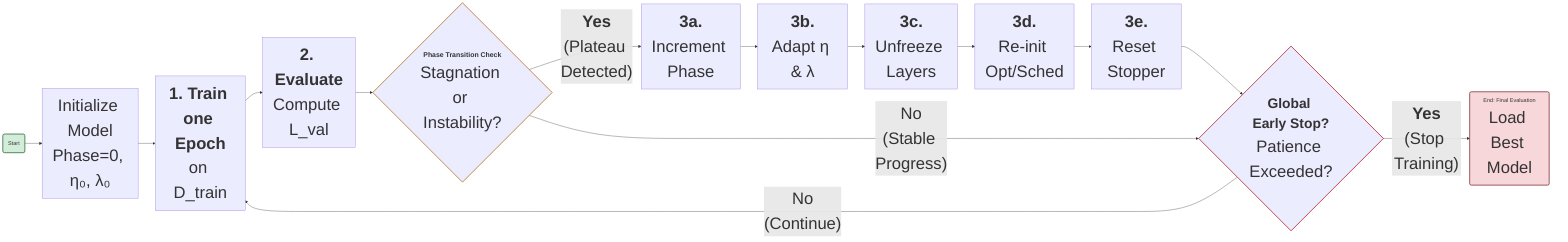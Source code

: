 graph LR
    %% Initialization
    A(Start) --> B["<font size='15'>Initialize Model<br/>Phase=0, η₀, λ₀</font>"];

    %% Main Training Loop Entry
    B --> D["<font size='15'><b>1. Train one Epoch</b><br/>on D_train</font>"];
    
    %% Training & Evaluation Steps
    D --> E["<font size='15'><b>2. Evaluate</b><br/>Compute L_val</font>"];
    E --> F{"<div style='font-size: 20px; font-weight:bold; color: #b55a00;'>Phase Transition Check</div><font size='15'>Stagnation or Instability?</font>"};

    %% Branch 1: Phase Transition Path
    F -- "<font size='15'><b>Yes</b><br/>(Plateau Detected)</font>" --> J["<font size='15'><b>3a.</b><br/>Increment Phase</font>"];
    J --> K["<font size='15'><b>3b.</b><br/>Adapt η & λ</font>"];
    K --> L["<font size='15'><b>3c.</b><br/>Unfreeze Layers</font>"];
    L --> M["<font size='15'><b>3d.</b><br/>Re-init Opt/Sched</font>"];
    M --> N["<font size='15'><b>3e.</b><br/>Reset Stopper</font>"];
    
    %% Re-convergence Point
    N --> H{"<div style='font-size: 40px; font-weight:bold; color: #a00;'>Global Early Stop?</div><font size='20'>Patience Exceeded?</font>"};

    %% Branch 2: No Transition Path
    F -- "<font size='15'>No<br/>(Stable Progress)</font>" --> H;

    %% Final Decision & Loop/Exit
    H -- "<font size='15'>No<br/>(Continue)</font>" --> D;
    H -- "<font size='15'><b>Yes</b><br/>(Stop Training)</font>" --> Z(End: Final Evaluation<br/><font size='15'>Load Best Model</font>);

    %% Styling
    style A fill:#d4edda,stroke:#155724,stroke-width:2px
    style Z fill:#f8d7da,stroke:#721c24,stroke-width:2px
    style F stroke-width:2px,stroke:#b55a00
    style H stroke-width:2px,stroke:#a00